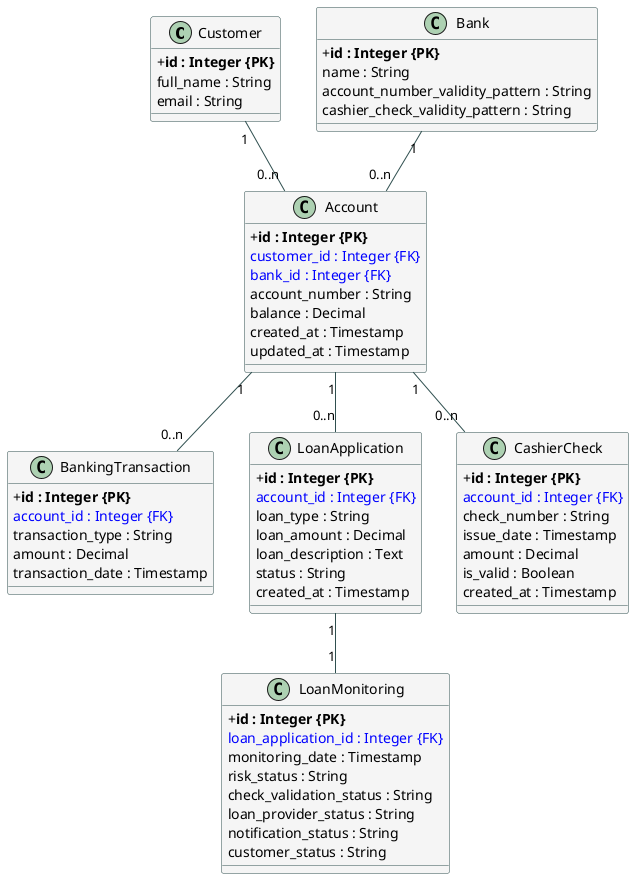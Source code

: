@startuml

skinparam classAttributeIconSize 0
skinparam class {
  BackgroundColor WhiteSmoke
  BorderColor DarkSlateGray
  ArrowColor DarkSlateGray
}

' Définition des entités avec couleurs spécifiques pour PK et FK
class Customer {
  + **id : Integer {PK}**
  full_name : String
  email : String
}

class Bank {
  + **id : Integer {PK}**
  name : String
  account_number_validity_pattern : String
  cashier_check_validity_pattern : String
}

class Account {
  + **id : Integer {PK}**
  <color:Blue>customer_id : Integer {FK}</color>
  <color:Blue>bank_id : Integer {FK}</color>
  account_number : String
  balance : Decimal
  created_at : Timestamp
  updated_at : Timestamp
}

class BankingTransaction {
  + **id : Integer {PK}**
  <color:Blue>account_id : Integer {FK}</color>
  transaction_type : String
  amount : Decimal
  transaction_date : Timestamp
}

class LoanApplication {
  + **id : Integer {PK}**
  <color:Blue>account_id : Integer {FK}</color>
  loan_type : String
  loan_amount : Decimal
  loan_description : Text
  status : String
  created_at : Timestamp
}

class CashierCheck {
  + **id : Integer {PK}**
  <color:Blue>account_id : Integer {FK}</color>
  check_number : String
  issue_date : Timestamp
  amount : Decimal
  is_valid : Boolean
  created_at : Timestamp
}

class LoanMonitoring {
  + **id : Integer {PK}**
  <color:Blue>loan_application_id : Integer {FK}</color>
  monitoring_date : Timestamp
  risk_status : String
  check_validation_status : String
  loan_provider_status : String
  notification_status : String
  customer_status : String
}

' Relations explicites avec cardinalités
Customer "1" -- "0..n" Account
Bank "1" -- "0..n" Account
Account "1" -- "0..n" BankingTransaction
Account "1" -- "0..n" CashierCheck
Account "1" -- "0..n" LoanApplication
LoanApplication "1" -- "1" LoanMonitoring

@enduml